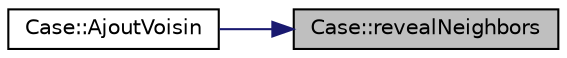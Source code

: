 digraph "Case::revealNeighbors"
{
 // LATEX_PDF_SIZE
  edge [fontname="Helvetica",fontsize="10",labelfontname="Helvetica",labelfontsize="10"];
  node [fontname="Helvetica",fontsize="10",shape=record];
  rankdir="RL";
  Node1 [label="Case::revealNeighbors",height=0.2,width=0.4,color="black", fillcolor="grey75", style="filled", fontcolor="black",tooltip=" "];
  Node1 -> Node2 [dir="back",color="midnightblue",fontsize="10",style="solid"];
  Node2 [label="Case::AjoutVoisin",height=0.2,width=0.4,color="black", fillcolor="white", style="filled",URL="$class_case.html#ab0c0625c607e73d402a25b11081c5385",tooltip=" "];
}
